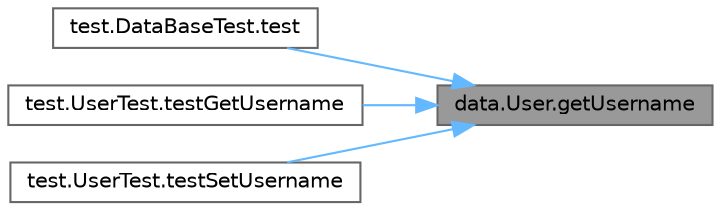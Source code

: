 digraph "data.User.getUsername"
{
 // LATEX_PDF_SIZE
  bgcolor="transparent";
  edge [fontname=Helvetica,fontsize=10,labelfontname=Helvetica,labelfontsize=10];
  node [fontname=Helvetica,fontsize=10,shape=box,height=0.2,width=0.4];
  rankdir="RL";
  Node1 [label="data.User.getUsername",height=0.2,width=0.4,color="gray40", fillcolor="grey60", style="filled", fontcolor="black",tooltip=" "];
  Node1 -> Node2 [dir="back",color="steelblue1",style="solid"];
  Node2 [label="test.DataBaseTest.test",height=0.2,width=0.4,color="grey40", fillcolor="white", style="filled",URL="$classtest_1_1_data_base_test.html#accdc7f1950248aee8f7c28a72c798bee",tooltip=" "];
  Node1 -> Node3 [dir="back",color="steelblue1",style="solid"];
  Node3 [label="test.UserTest.testGetUsername",height=0.2,width=0.4,color="grey40", fillcolor="white", style="filled",URL="$classtest_1_1_user_test.html#a2b0b8f8a25724e281dca70a2fb237692",tooltip=" "];
  Node1 -> Node4 [dir="back",color="steelblue1",style="solid"];
  Node4 [label="test.UserTest.testSetUsername",height=0.2,width=0.4,color="grey40", fillcolor="white", style="filled",URL="$classtest_1_1_user_test.html#a3257d7c29457aaa0b82bb13ce9cce683",tooltip=" "];
}
